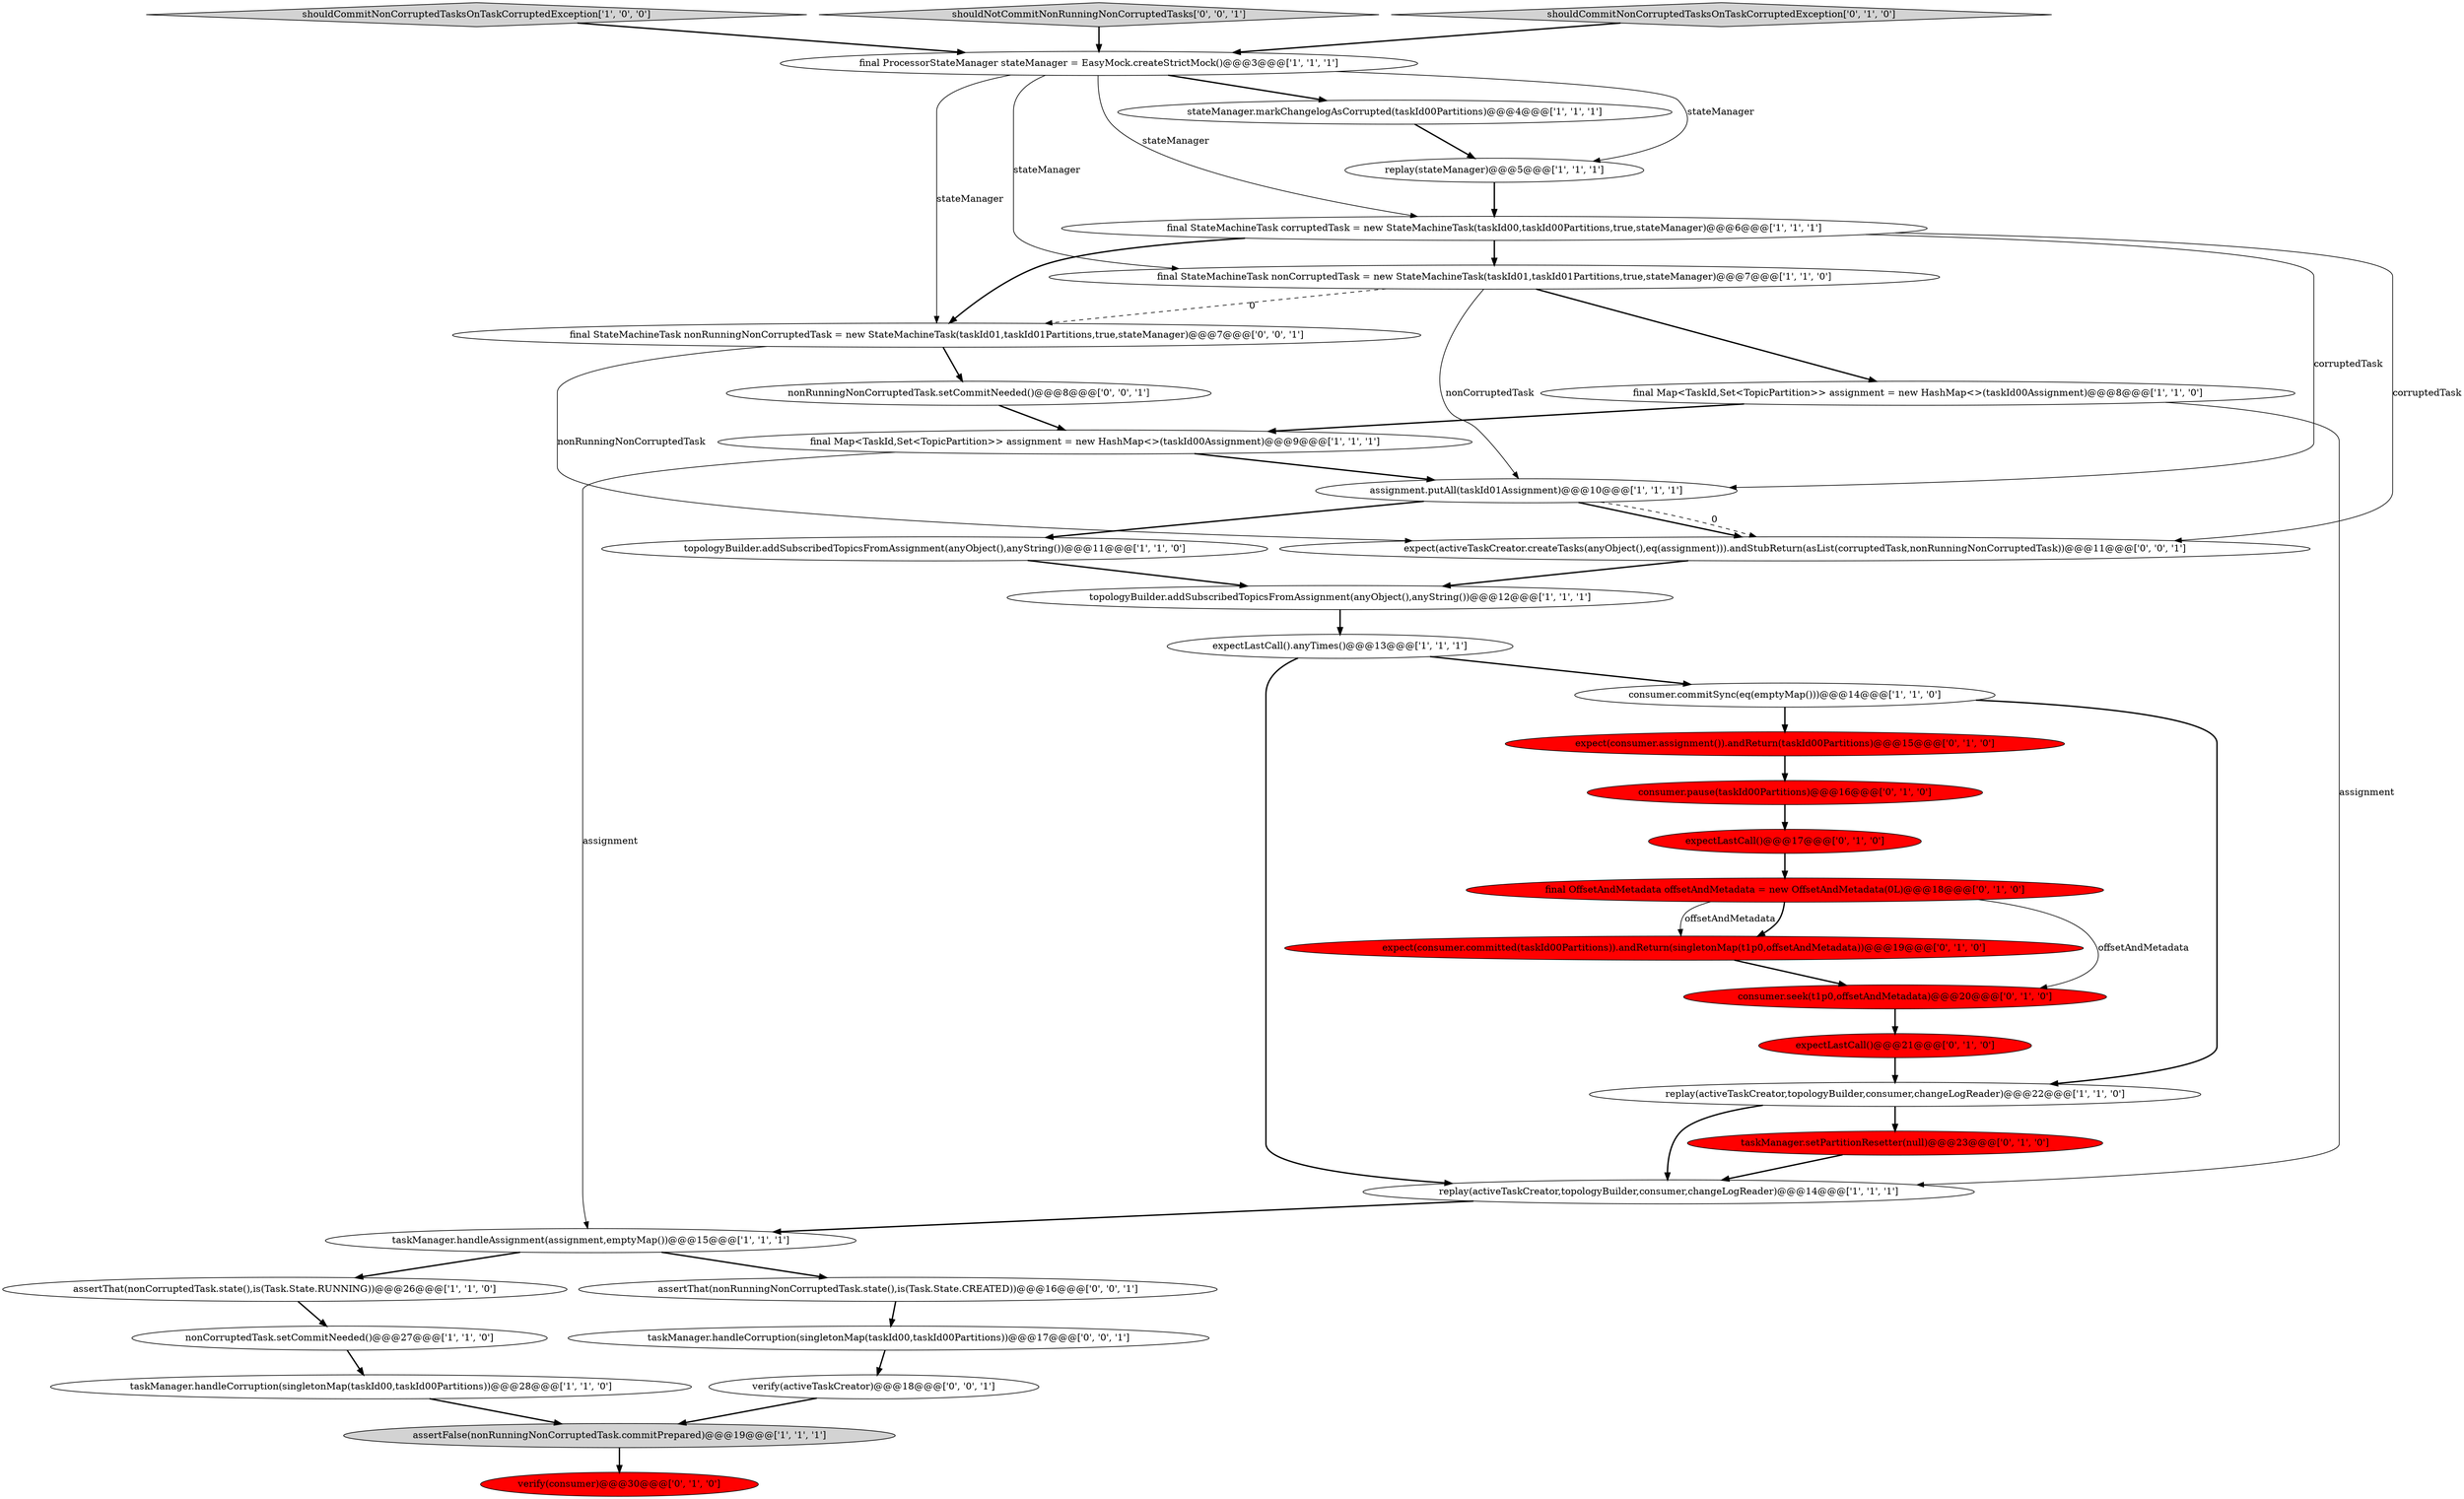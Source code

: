 digraph {
15 [style = filled, label = "expectLastCall().anyTimes()@@@13@@@['1', '1', '1']", fillcolor = white, shape = ellipse image = "AAA0AAABBB1BBB"];
23 [style = filled, label = "final OffsetAndMetadata offsetAndMetadata = new OffsetAndMetadata(0L)@@@18@@@['0', '1', '0']", fillcolor = red, shape = ellipse image = "AAA1AAABBB2BBB"];
5 [style = filled, label = "topologyBuilder.addSubscribedTopicsFromAssignment(anyObject(),anyString())@@@11@@@['1', '1', '0']", fillcolor = white, shape = ellipse image = "AAA0AAABBB1BBB"];
16 [style = filled, label = "replay(activeTaskCreator,topologyBuilder,consumer,changeLogReader)@@@14@@@['1', '1', '1']", fillcolor = white, shape = ellipse image = "AAA0AAABBB1BBB"];
34 [style = filled, label = "expect(activeTaskCreator.createTasks(anyObject(),eq(assignment))).andStubReturn(asList(corruptedTask,nonRunningNonCorruptedTask))@@@11@@@['0', '0', '1']", fillcolor = white, shape = ellipse image = "AAA0AAABBB3BBB"];
26 [style = filled, label = "consumer.pause(taskId00Partitions)@@@16@@@['0', '1', '0']", fillcolor = red, shape = ellipse image = "AAA1AAABBB2BBB"];
27 [style = filled, label = "consumer.seek(t1p0,offsetAndMetadata)@@@20@@@['0', '1', '0']", fillcolor = red, shape = ellipse image = "AAA1AAABBB2BBB"];
22 [style = filled, label = "taskManager.setPartitionResetter(null)@@@23@@@['0', '1', '0']", fillcolor = red, shape = ellipse image = "AAA1AAABBB2BBB"];
13 [style = filled, label = "final StateMachineTask nonCorruptedTask = new StateMachineTask(taskId01,taskId01Partitions,true,stateManager)@@@7@@@['1', '1', '0']", fillcolor = white, shape = ellipse image = "AAA0AAABBB1BBB"];
17 [style = filled, label = "assertThat(nonCorruptedTask.state(),is(Task.State.RUNNING))@@@26@@@['1', '1', '0']", fillcolor = white, shape = ellipse image = "AAA0AAABBB1BBB"];
35 [style = filled, label = "assertThat(nonRunningNonCorruptedTask.state(),is(Task.State.CREATED))@@@16@@@['0', '0', '1']", fillcolor = white, shape = ellipse image = "AAA0AAABBB3BBB"];
19 [style = filled, label = "topologyBuilder.addSubscribedTopicsFromAssignment(anyObject(),anyString())@@@12@@@['1', '1', '1']", fillcolor = white, shape = ellipse image = "AAA0AAABBB1BBB"];
28 [style = filled, label = "expect(consumer.assignment()).andReturn(taskId00Partitions)@@@15@@@['0', '1', '0']", fillcolor = red, shape = ellipse image = "AAA1AAABBB2BBB"];
6 [style = filled, label = "taskManager.handleCorruption(singletonMap(taskId00,taskId00Partitions))@@@28@@@['1', '1', '0']", fillcolor = white, shape = ellipse image = "AAA0AAABBB1BBB"];
4 [style = filled, label = "final Map<TaskId,Set<TopicPartition>> assignment = new HashMap<>(taskId00Assignment)@@@8@@@['1', '1', '0']", fillcolor = white, shape = ellipse image = "AAA0AAABBB1BBB"];
33 [style = filled, label = "verify(activeTaskCreator)@@@18@@@['0', '0', '1']", fillcolor = white, shape = ellipse image = "AAA0AAABBB3BBB"];
30 [style = filled, label = "nonRunningNonCorruptedTask.setCommitNeeded()@@@8@@@['0', '0', '1']", fillcolor = white, shape = ellipse image = "AAA0AAABBB3BBB"];
11 [style = filled, label = "final Map<TaskId,Set<TopicPartition>> assignment = new HashMap<>(taskId00Assignment)@@@9@@@['1', '1', '1']", fillcolor = white, shape = ellipse image = "AAA0AAABBB1BBB"];
14 [style = filled, label = "shouldCommitNonCorruptedTasksOnTaskCorruptedException['1', '0', '0']", fillcolor = lightgray, shape = diamond image = "AAA0AAABBB1BBB"];
2 [style = filled, label = "nonCorruptedTask.setCommitNeeded()@@@27@@@['1', '1', '0']", fillcolor = white, shape = ellipse image = "AAA0AAABBB1BBB"];
29 [style = filled, label = "expect(consumer.committed(taskId00Partitions)).andReturn(singletonMap(t1p0,offsetAndMetadata))@@@19@@@['0', '1', '0']", fillcolor = red, shape = ellipse image = "AAA1AAABBB2BBB"];
21 [style = filled, label = "verify(consumer)@@@30@@@['0', '1', '0']", fillcolor = red, shape = ellipse image = "AAA1AAABBB2BBB"];
32 [style = filled, label = "taskManager.handleCorruption(singletonMap(taskId00,taskId00Partitions))@@@17@@@['0', '0', '1']", fillcolor = white, shape = ellipse image = "AAA0AAABBB3BBB"];
36 [style = filled, label = "shouldNotCommitNonRunningNonCorruptedTasks['0', '0', '1']", fillcolor = lightgray, shape = diamond image = "AAA0AAABBB3BBB"];
20 [style = filled, label = "shouldCommitNonCorruptedTasksOnTaskCorruptedException['0', '1', '0']", fillcolor = lightgray, shape = diamond image = "AAA0AAABBB2BBB"];
1 [style = filled, label = "consumer.commitSync(eq(emptyMap()))@@@14@@@['1', '1', '0']", fillcolor = white, shape = ellipse image = "AAA0AAABBB1BBB"];
12 [style = filled, label = "assertFalse(nonRunningNonCorruptedTask.commitPrepared)@@@19@@@['1', '1', '1']", fillcolor = lightgray, shape = ellipse image = "AAA0AAABBB1BBB"];
25 [style = filled, label = "expectLastCall()@@@17@@@['0', '1', '0']", fillcolor = red, shape = ellipse image = "AAA1AAABBB2BBB"];
8 [style = filled, label = "replay(activeTaskCreator,topologyBuilder,consumer,changeLogReader)@@@22@@@['1', '1', '0']", fillcolor = white, shape = ellipse image = "AAA0AAABBB1BBB"];
9 [style = filled, label = "replay(stateManager)@@@5@@@['1', '1', '1']", fillcolor = white, shape = ellipse image = "AAA0AAABBB1BBB"];
3 [style = filled, label = "final ProcessorStateManager stateManager = EasyMock.createStrictMock()@@@3@@@['1', '1', '1']", fillcolor = white, shape = ellipse image = "AAA0AAABBB1BBB"];
18 [style = filled, label = "final StateMachineTask corruptedTask = new StateMachineTask(taskId00,taskId00Partitions,true,stateManager)@@@6@@@['1', '1', '1']", fillcolor = white, shape = ellipse image = "AAA0AAABBB1BBB"];
31 [style = filled, label = "final StateMachineTask nonRunningNonCorruptedTask = new StateMachineTask(taskId01,taskId01Partitions,true,stateManager)@@@7@@@['0', '0', '1']", fillcolor = white, shape = ellipse image = "AAA0AAABBB3BBB"];
7 [style = filled, label = "assignment.putAll(taskId01Assignment)@@@10@@@['1', '1', '1']", fillcolor = white, shape = ellipse image = "AAA0AAABBB1BBB"];
10 [style = filled, label = "taskManager.handleAssignment(assignment,emptyMap())@@@15@@@['1', '1', '1']", fillcolor = white, shape = ellipse image = "AAA0AAABBB1BBB"];
0 [style = filled, label = "stateManager.markChangelogAsCorrupted(taskId00Partitions)@@@4@@@['1', '1', '1']", fillcolor = white, shape = ellipse image = "AAA0AAABBB1BBB"];
24 [style = filled, label = "expectLastCall()@@@21@@@['0', '1', '0']", fillcolor = red, shape = ellipse image = "AAA1AAABBB2BBB"];
14->3 [style = bold, label=""];
8->16 [style = bold, label=""];
18->31 [style = bold, label=""];
0->9 [style = bold, label=""];
11->10 [style = solid, label="assignment"];
1->8 [style = bold, label=""];
23->29 [style = solid, label="offsetAndMetadata"];
4->16 [style = solid, label="assignment"];
34->19 [style = bold, label=""];
16->10 [style = bold, label=""];
22->16 [style = bold, label=""];
2->6 [style = bold, label=""];
25->23 [style = bold, label=""];
12->21 [style = bold, label=""];
26->25 [style = bold, label=""];
10->35 [style = bold, label=""];
35->32 [style = bold, label=""];
3->13 [style = solid, label="stateManager"];
28->26 [style = bold, label=""];
10->17 [style = bold, label=""];
20->3 [style = bold, label=""];
36->3 [style = bold, label=""];
33->12 [style = bold, label=""];
18->7 [style = solid, label="corruptedTask"];
15->16 [style = bold, label=""];
3->31 [style = solid, label="stateManager"];
32->33 [style = bold, label=""];
3->0 [style = bold, label=""];
8->22 [style = bold, label=""];
3->18 [style = solid, label="stateManager"];
13->7 [style = solid, label="nonCorruptedTask"];
23->29 [style = bold, label=""];
5->19 [style = bold, label=""];
29->27 [style = bold, label=""];
30->11 [style = bold, label=""];
1->28 [style = bold, label=""];
7->5 [style = bold, label=""];
7->34 [style = bold, label=""];
9->18 [style = bold, label=""];
17->2 [style = bold, label=""];
13->31 [style = dashed, label="0"];
3->9 [style = solid, label="stateManager"];
18->34 [style = solid, label="corruptedTask"];
31->30 [style = bold, label=""];
7->34 [style = dashed, label="0"];
18->13 [style = bold, label=""];
27->24 [style = bold, label=""];
24->8 [style = bold, label=""];
19->15 [style = bold, label=""];
4->11 [style = bold, label=""];
13->4 [style = bold, label=""];
11->7 [style = bold, label=""];
31->34 [style = solid, label="nonRunningNonCorruptedTask"];
23->27 [style = solid, label="offsetAndMetadata"];
15->1 [style = bold, label=""];
6->12 [style = bold, label=""];
}
